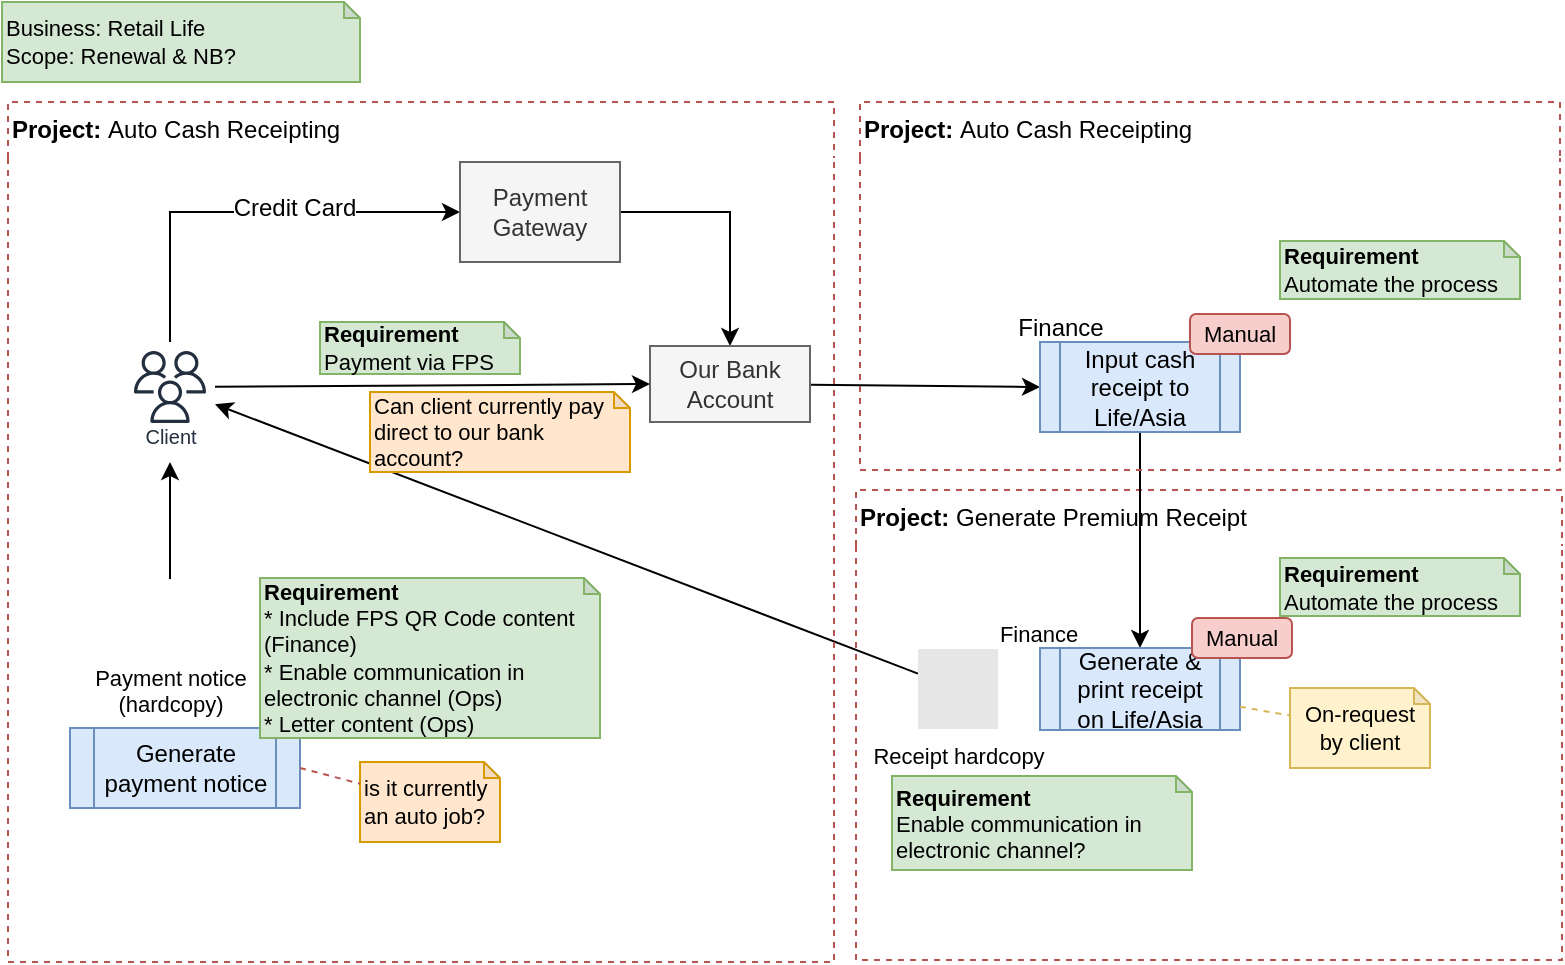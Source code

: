 <mxfile version="11.0.5" type="github"><diagram id="pedyyc6WFXLbLuZQ5f2l" name="AS-IS"><mxGraphModel dx="886" dy="498" grid="1" gridSize="10" guides="1" tooltips="1" connect="1" arrows="1" fold="1" page="1" pageScale="1" pageWidth="850" pageHeight="1100" math="0" shadow="0"><root><mxCell id="0"/><mxCell id="1" parent="0"/><mxCell id="u88M46cUX4xmCi9b5iIw-16" value="&lt;b style=&quot;font-family: &amp;#34;calibri&amp;#34; , sans-serif&quot;&gt;Project:&amp;nbsp;&lt;/b&gt;&lt;span style=&quot;font-family: &amp;#34;calibri&amp;#34; , sans-serif&quot;&gt;Generate Premium Receipt&lt;/span&gt;" style="swimlane;fontStyle=0;horizontal=1;collapsible=0;startSize=28;swimlaneLine=0;swimlaneFillColor=none;fillColor=none;rounded=0;whiteSpace=wrap;html=1;absoluteArcSize=1;arcSize=0;strokeColor=#b85450;verticalAlign=top;align=left;spacingLeft=0;dashed=1;strokeWidth=1;container=1;" parent="1" vertex="1"><mxGeometry x="488" y="254" width="353" height="235" as="geometry"/></mxCell><mxCell id="4vx-vZqn0jzDMAAnsdy2-5" style="rounded=0;orthogonalLoop=1;jettySize=auto;html=1;entryX=0;entryY=0.5;entryDx=0;entryDy=0;edgeStyle=orthogonalEdgeStyle;" parent="1" source="4vx-vZqn0jzDMAAnsdy2-2" target="4vx-vZqn0jzDMAAnsdy2-3" edge="1"><mxGeometry relative="1" as="geometry"><Array as="points"><mxPoint x="145" y="115"/></Array></mxGeometry></mxCell><mxCell id="4vx-vZqn0jzDMAAnsdy2-9" value="Credit Card" style="text;html=1;resizable=0;points=[];align=center;verticalAlign=middle;labelBackgroundColor=#ffffff;" parent="4vx-vZqn0jzDMAAnsdy2-5" vertex="1" connectable="0"><mxGeometry x="0.209" y="2" relative="1" as="geometry"><mxPoint as="offset"/></mxGeometry></mxCell><mxCell id="4vx-vZqn0jzDMAAnsdy2-2" value="Client" style="outlineConnect=0;fontColor=#232F3E;gradientColor=none;strokeColor=#232F3E;fillColor=#ffffff;dashed=0;verticalLabelPosition=bottom;verticalAlign=top;align=center;html=1;fontSize=10;fontStyle=0;aspect=fixed;shape=mxgraph.aws4.resourceIcon;resIcon=mxgraph.aws4.users;spacingTop=-10;" parent="1" vertex="1"><mxGeometry x="122.5" y="180" width="45" height="45" as="geometry"/></mxCell><mxCell id="4vx-vZqn0jzDMAAnsdy2-10" style="edgeStyle=orthogonalEdgeStyle;rounded=0;orthogonalLoop=1;jettySize=auto;html=1;entryX=0.5;entryY=0;entryDx=0;entryDy=0;exitX=1;exitY=0.5;exitDx=0;exitDy=0;" parent="1" source="4vx-vZqn0jzDMAAnsdy2-3" target="4vx-vZqn0jzDMAAnsdy2-4" edge="1"><mxGeometry relative="1" as="geometry"/></mxCell><mxCell id="4vx-vZqn0jzDMAAnsdy2-3" value="Payment Gateway" style="rounded=0;whiteSpace=wrap;html=1;fillColor=#f5f5f5;strokeColor=#666666;fontColor=#333333;" parent="1" vertex="1"><mxGeometry x="290" y="90" width="80" height="50" as="geometry"/></mxCell><mxCell id="0NnUwG3yJvEmfMVF5rVX-6" style="edgeStyle=none;rounded=0;orthogonalLoop=1;jettySize=auto;html=1;entryX=0;entryY=0.5;entryDx=0;entryDy=0;fontSize=11;" parent="1" source="4vx-vZqn0jzDMAAnsdy2-4" target="0NnUwG3yJvEmfMVF5rVX-4" edge="1"><mxGeometry relative="1" as="geometry"/></mxCell><mxCell id="4vx-vZqn0jzDMAAnsdy2-4" value="Our Bank Account" style="rounded=0;whiteSpace=wrap;html=1;fillColor=#f5f5f5;strokeColor=#666666;fontColor=#333333;" parent="1" vertex="1"><mxGeometry x="385" y="182" width="80" height="38" as="geometry"/></mxCell><mxCell id="4vx-vZqn0jzDMAAnsdy2-6" style="rounded=0;orthogonalLoop=1;jettySize=auto;html=1;entryX=0;entryY=0.5;entryDx=0;entryDy=0;" parent="1" source="4vx-vZqn0jzDMAAnsdy2-2" target="4vx-vZqn0jzDMAAnsdy2-4" edge="1"><mxGeometry relative="1" as="geometry"><mxPoint x="155" y="197.143" as="sourcePoint"/><mxPoint x="290" y="105" as="targetPoint"/></mxGeometry></mxCell><mxCell id="0NnUwG3yJvEmfMVF5rVX-1" value="Finance" style="shape=image;html=1;verticalAlign=top;verticalLabelPosition=bottom;labelBackgroundColor=#ffffff;imageAspect=0;aspect=fixed;image=https://cdn2.iconfinder.com/data/icons/business-finance-vol-1-53/30/Untitled-1-43-128.png;spacingTop=-15;" parent="1" vertex="1"><mxGeometry x="570" y="134" width="40" height="40" as="geometry"/></mxCell><mxCell id="0NnUwG3yJvEmfMVF5rVX-3" value="Finance" style="shape=image;html=1;verticalAlign=top;verticalLabelPosition=bottom;labelBackgroundColor=#ffffff;imageAspect=0;aspect=fixed;image=https://cdn2.iconfinder.com/data/icons/business-finance-vol-1-53/30/Untitled-1-43-128.png;spacingTop=-15;fontSize=11;" parent="1" vertex="1"><mxGeometry x="559" y="288" width="40" height="40" as="geometry"/></mxCell><mxCell id="0NnUwG3yJvEmfMVF5rVX-7" style="edgeStyle=none;rounded=0;orthogonalLoop=1;jettySize=auto;html=1;entryX=0.5;entryY=0;entryDx=0;entryDy=0;fontSize=11;" parent="1" source="0NnUwG3yJvEmfMVF5rVX-4" target="0NnUwG3yJvEmfMVF5rVX-5" edge="1"><mxGeometry relative="1" as="geometry"/></mxCell><mxCell id="0NnUwG3yJvEmfMVF5rVX-4" value="&lt;span style=&quot;white-space: normal&quot;&gt;Input cash receipt to Life/Asia&lt;/span&gt;" style="shape=process;whiteSpace=wrap;html=1;backgroundOutline=1;fillColor=#dae8fc;strokeColor=#6c8ebf;" parent="1" vertex="1"><mxGeometry x="580" y="180" width="100" height="45" as="geometry"/></mxCell><mxCell id="0NnUwG3yJvEmfMVF5rVX-5" value="&lt;span style=&quot;white-space: normal&quot;&gt;Generate &amp;amp; print receipt on Life/Asia&lt;br&gt;&lt;/span&gt;" style="shape=process;whiteSpace=wrap;html=1;backgroundOutline=1;fillColor=#dae8fc;strokeColor=#6c8ebf;" parent="1" vertex="1"><mxGeometry x="580" y="333" width="100" height="41" as="geometry"/></mxCell><mxCell id="0NnUwG3yJvEmfMVF5rVX-8" value="Manual" style="rounded=1;whiteSpace=wrap;html=1;fontSize=11;fillColor=#f8cecc;strokeColor=#b85450;" parent="1" vertex="1"><mxGeometry x="655" y="166" width="50" height="20" as="geometry"/></mxCell><mxCell id="0NnUwG3yJvEmfMVF5rVX-9" value="On-request by client" style="shape=note;whiteSpace=wrap;html=1;backgroundOutline=1;darkOpacity=0.05;fontSize=11;size=8;fillColor=#fff2cc;strokeColor=#d6b656;" parent="1" vertex="1"><mxGeometry x="705" y="353" width="70" height="40" as="geometry"/></mxCell><mxCell id="0NnUwG3yJvEmfMVF5rVX-10" value="" style="endArrow=none;dashed=1;html=1;fontSize=11;fillColor=#fff2cc;strokeColor=#d6b656;" parent="1" source="0NnUwG3yJvEmfMVF5rVX-5" target="0NnUwG3yJvEmfMVF5rVX-9" edge="1"><mxGeometry width="50" height="50" relative="1" as="geometry"><mxPoint x="720" y="413" as="sourcePoint"/><mxPoint x="770" y="363" as="targetPoint"/></mxGeometry></mxCell><mxCell id="0NnUwG3yJvEmfMVF5rVX-11" value="Manual" style="rounded=1;whiteSpace=wrap;html=1;fontSize=11;fillColor=#f8cecc;strokeColor=#b85450;" parent="1" vertex="1"><mxGeometry x="656" y="318" width="50" height="20" as="geometry"/></mxCell><mxCell id="0NnUwG3yJvEmfMVF5rVX-19" style="edgeStyle=none;rounded=0;orthogonalLoop=1;jettySize=auto;html=1;fontSize=11;" parent="1" source="0NnUwG3yJvEmfMVF5rVX-18" edge="1"><mxGeometry relative="1" as="geometry"><mxPoint x="145" y="240" as="targetPoint"/></mxGeometry></mxCell><mxCell id="0NnUwG3yJvEmfMVF5rVX-18" value="Payment notice&lt;br&gt;(hardcopy)&lt;br&gt;" style="shape=image;html=1;verticalAlign=top;verticalLabelPosition=bottom;labelBackgroundColor=#ffffff;imageAspect=0;aspect=fixed;image=https://cdn3.iconfinder.com/data/icons/other-icons/48/paper_document-128.png;fontSize=11;spacingTop=-15;" parent="1" vertex="1"><mxGeometry x="119.5" y="298.5" width="51" height="51" as="geometry"/></mxCell><mxCell id="0NnUwG3yJvEmfMVF5rVX-21" style="rounded=0;orthogonalLoop=1;jettySize=auto;html=1;fontSize=11;" parent="1" source="0NnUwG3yJvEmfMVF5rVX-20" target="4vx-vZqn0jzDMAAnsdy2-2" edge="1"><mxGeometry relative="1" as="geometry"/></mxCell><mxCell id="0NnUwG3yJvEmfMVF5rVX-20" value="Receipt hardcopy" style="shape=image;html=1;verticalAlign=top;verticalLabelPosition=bottom;labelBackgroundColor=#ffffff;imageAspect=0;aspect=fixed;image=https://cdn0.iconfinder.com/data/icons/network-communication-6/132/Untitled-3-22-128.png;fontSize=11;imageBackground=#E6E6E6;" parent="1" vertex="1"><mxGeometry x="519" y="333.5" width="40" height="40" as="geometry"/></mxCell><mxCell id="0NnUwG3yJvEmfMVF5rVX-22" value="&lt;span style=&quot;white-space: normal&quot;&gt;Generate payment notice&lt;br&gt;&lt;/span&gt;" style="shape=process;whiteSpace=wrap;html=1;backgroundOutline=1;fillColor=#dae8fc;strokeColor=#6c8ebf;" parent="1" vertex="1"><mxGeometry x="95" y="373" width="115" height="40" as="geometry"/></mxCell><mxCell id="3vNlYP0pUKElpDSiNJFx-2" value="is it currently an auto job?" style="shape=note;whiteSpace=wrap;html=1;backgroundOutline=1;darkOpacity=0.05;fontSize=11;size=8;fillColor=#ffe6cc;strokeColor=#d79b00;align=left;" parent="1" vertex="1"><mxGeometry x="240" y="390" width="70" height="40" as="geometry"/></mxCell><mxCell id="3vNlYP0pUKElpDSiNJFx-3" value="" style="endArrow=none;dashed=1;html=1;fontSize=11;fillColor=#f8cecc;strokeColor=#b85450;exitX=1;exitY=0.5;exitDx=0;exitDy=0;" parent="1" source="0NnUwG3yJvEmfMVF5rVX-22" target="3vNlYP0pUKElpDSiNJFx-2" edge="1"><mxGeometry width="50" height="50" relative="1" as="geometry"><mxPoint x="690" y="368.091" as="sourcePoint"/><mxPoint x="715" y="372.636" as="targetPoint"/></mxGeometry></mxCell><mxCell id="3vNlYP0pUKElpDSiNJFx-5" value="Can client currently pay direct to our bank account?" style="shape=note;whiteSpace=wrap;html=1;backgroundOutline=1;darkOpacity=0.05;fontSize=11;size=8;fillColor=#ffe6cc;strokeColor=#d79b00;align=left;" parent="1" vertex="1"><mxGeometry x="245" y="205" width="130" height="40" as="geometry"/></mxCell><mxCell id="QQE1osD2X8gH5vFcoWMW-1" value="Business: Retail Life&lt;br&gt;Scope: Renewal &amp;amp; NB?" style="shape=note;whiteSpace=wrap;html=1;backgroundOutline=1;darkOpacity=0.05;fontSize=11;size=8;fillColor=#d5e8d4;strokeColor=#82b366;align=left;" parent="1" vertex="1"><mxGeometry x="61" y="10" width="179" height="40" as="geometry"/></mxCell><mxCell id="u88M46cUX4xmCi9b5iIw-1" value="&lt;b&gt;Requirement&lt;/b&gt;&lt;br&gt;* Include FPS QR Code content (Finance)&lt;br&gt;* Enable communication in electronic channel (Ops)&lt;br&gt;* Letter content (Ops)&lt;br&gt;" style="shape=note;whiteSpace=wrap;html=1;backgroundOutline=1;darkOpacity=0.05;fontSize=11;size=8;fillColor=#d5e8d4;strokeColor=#82b366;align=left;" parent="1" vertex="1"><mxGeometry x="190" y="298" width="170" height="80" as="geometry"/></mxCell><mxCell id="u88M46cUX4xmCi9b5iIw-2" value="&lt;b&gt;Requirement&lt;/b&gt;&lt;br&gt;Payment via FPS" style="shape=note;whiteSpace=wrap;html=1;backgroundOutline=1;darkOpacity=0.05;fontSize=11;size=8;fillColor=#d5e8d4;strokeColor=#82b366;align=left;" parent="1" vertex="1"><mxGeometry x="220" y="170" width="100" height="26" as="geometry"/></mxCell><mxCell id="u88M46cUX4xmCi9b5iIw-6" value="&lt;b&gt;Requirement&lt;/b&gt;&lt;br&gt;Automate the process&lt;br&gt;" style="shape=note;whiteSpace=wrap;html=1;backgroundOutline=1;darkOpacity=0.05;fontSize=11;size=8;fillColor=#d5e8d4;strokeColor=#82b366;align=left;" parent="1" vertex="1"><mxGeometry x="700" y="129.5" width="120" height="29" as="geometry"/></mxCell><mxCell id="u88M46cUX4xmCi9b5iIw-7" value="&lt;b&gt;Requirement&lt;/b&gt;&lt;br&gt;Automate the process&lt;br&gt;" style="shape=note;whiteSpace=wrap;html=1;backgroundOutline=1;darkOpacity=0.05;fontSize=11;size=8;fillColor=#d5e8d4;strokeColor=#82b366;align=left;" parent="1" vertex="1"><mxGeometry x="700" y="288" width="120" height="29" as="geometry"/></mxCell><mxCell id="u88M46cUX4xmCi9b5iIw-8" value="&lt;b&gt;Requirement&lt;/b&gt;&lt;br&gt;Enable communication in electronic channel?&lt;br&gt;" style="shape=note;whiteSpace=wrap;html=1;backgroundOutline=1;darkOpacity=0.05;fontSize=11;size=8;fillColor=#d5e8d4;strokeColor=#82b366;align=left;" parent="1" vertex="1"><mxGeometry x="506" y="397" width="150" height="47" as="geometry"/></mxCell><mxCell id="u88M46cUX4xmCi9b5iIw-15" value="&lt;b style=&quot;font-family: &amp;#34;calibri&amp;#34; , sans-serif&quot;&gt;Project:&amp;nbsp;&lt;/b&gt;&lt;span style=&quot;font-family: &amp;#34;calibri&amp;#34; , sans-serif&quot;&gt;Auto Cash Receipting&lt;/span&gt;" style="swimlane;fontStyle=0;horizontal=1;collapsible=0;startSize=28;swimlaneLine=0;swimlaneFillColor=none;fillColor=none;rounded=0;whiteSpace=wrap;html=1;absoluteArcSize=1;arcSize=0;strokeColor=#b85450;verticalAlign=top;align=left;spacingLeft=0;dashed=1;strokeWidth=1;container=1;" parent="1" vertex="1"><mxGeometry x="490" y="60" width="350" height="184" as="geometry"/></mxCell><mxCell id="u88M46cUX4xmCi9b5iIw-17" value="&lt;b style=&quot;font-family: &amp;#34;calibri&amp;#34; , sans-serif&quot;&gt;Project:&amp;nbsp;&lt;/b&gt;&lt;span style=&quot;font-family: &amp;#34;calibri&amp;#34; , sans-serif&quot;&gt;Auto Cash Receipting&lt;/span&gt;" style="swimlane;fontStyle=0;horizontal=1;collapsible=0;startSize=28;swimlaneLine=0;swimlaneFillColor=none;fillColor=none;rounded=0;whiteSpace=wrap;html=1;absoluteArcSize=1;arcSize=0;strokeColor=#b85450;verticalAlign=top;align=left;spacingLeft=0;dashed=1;strokeWidth=1;container=1;" parent="1" vertex="1"><mxGeometry x="64" y="60" width="413" height="430" as="geometry"/></mxCell></root></mxGraphModel></diagram><diagram name="Copy of AS-IS" id="ytxXswGndpbGlaYwTsK7"><mxGraphModel dx="1707" dy="453" grid="1" gridSize="10" guides="1" tooltips="1" connect="1" arrows="1" fold="1" page="1" pageScale="1" pageWidth="850" pageHeight="1100" math="0" shadow="0"><root><mxCell id="FWHNLOtjxSmxgBCxeAmI-0"/><mxCell id="FWHNLOtjxSmxgBCxeAmI-1" parent="FWHNLOtjxSmxgBCxeAmI-0"/><mxCell id="FWHNLOtjxSmxgBCxeAmI-2" style="rounded=0;orthogonalLoop=1;jettySize=auto;html=1;entryX=0;entryY=0.5;entryDx=0;entryDy=0;edgeStyle=orthogonalEdgeStyle;" edge="1" parent="FWHNLOtjxSmxgBCxeAmI-1" source="FWHNLOtjxSmxgBCxeAmI-4" target="FWHNLOtjxSmxgBCxeAmI-6"><mxGeometry relative="1" as="geometry"><Array as="points"><mxPoint x="145" y="95"/></Array></mxGeometry></mxCell><mxCell id="FWHNLOtjxSmxgBCxeAmI-3" value="Credit Card" style="text;html=1;resizable=0;points=[];align=center;verticalAlign=middle;labelBackgroundColor=#ffffff;" vertex="1" connectable="0" parent="FWHNLOtjxSmxgBCxeAmI-2"><mxGeometry x="0.209" y="2" relative="1" as="geometry"><mxPoint as="offset"/></mxGeometry></mxCell><mxCell id="FWHNLOtjxSmxgBCxeAmI-4" value="Client" style="outlineConnect=0;fontColor=#232F3E;gradientColor=none;strokeColor=#232F3E;fillColor=#ffffff;dashed=0;verticalLabelPosition=bottom;verticalAlign=top;align=center;html=1;fontSize=10;fontStyle=0;aspect=fixed;shape=mxgraph.aws4.resourceIcon;resIcon=mxgraph.aws4.users;spacingTop=-10;" vertex="1" parent="FWHNLOtjxSmxgBCxeAmI-1"><mxGeometry x="122.5" y="180" width="45" height="45" as="geometry"/></mxCell><mxCell id="FWHNLOtjxSmxgBCxeAmI-5" style="edgeStyle=orthogonalEdgeStyle;rounded=0;orthogonalLoop=1;jettySize=auto;html=1;entryX=0.5;entryY=0;entryDx=0;entryDy=0;exitX=1;exitY=0.5;exitDx=0;exitDy=0;" edge="1" parent="FWHNLOtjxSmxgBCxeAmI-1" source="FWHNLOtjxSmxgBCxeAmI-6" target="FWHNLOtjxSmxgBCxeAmI-8"><mxGeometry relative="1" as="geometry"/></mxCell><mxCell id="FWHNLOtjxSmxgBCxeAmI-6" value="Payment Gateway" style="rounded=0;whiteSpace=wrap;html=1;fillColor=#f5f5f5;strokeColor=#666666;fontColor=#333333;" vertex="1" parent="FWHNLOtjxSmxgBCxeAmI-1"><mxGeometry x="290" y="70" width="80" height="50" as="geometry"/></mxCell><mxCell id="FWHNLOtjxSmxgBCxeAmI-7" style="edgeStyle=none;rounded=0;orthogonalLoop=1;jettySize=auto;html=1;entryX=0;entryY=0.5;entryDx=0;entryDy=0;fontSize=11;" edge="1" parent="FWHNLOtjxSmxgBCxeAmI-1" source="FWHNLOtjxSmxgBCxeAmI-8" target="FWHNLOtjxSmxgBCxeAmI-13"><mxGeometry relative="1" as="geometry"/></mxCell><mxCell id="FWHNLOtjxSmxgBCxeAmI-8" value="Our Bank Account" style="rounded=0;whiteSpace=wrap;html=1;fillColor=#f5f5f5;strokeColor=#666666;fontColor=#333333;" vertex="1" parent="FWHNLOtjxSmxgBCxeAmI-1"><mxGeometry x="440" y="180" width="80" height="38" as="geometry"/></mxCell><mxCell id="FWHNLOtjxSmxgBCxeAmI-9" style="rounded=0;orthogonalLoop=1;jettySize=auto;html=1;entryX=0;entryY=0.5;entryDx=0;entryDy=0;" edge="1" parent="FWHNLOtjxSmxgBCxeAmI-1" source="FWHNLOtjxSmxgBCxeAmI-4" target="FWHNLOtjxSmxgBCxeAmI-8"><mxGeometry relative="1" as="geometry"><mxPoint x="155" y="197.143" as="sourcePoint"/><mxPoint x="290" y="105" as="targetPoint"/></mxGeometry></mxCell><mxCell id="FWHNLOtjxSmxgBCxeAmI-10" value="Finance" style="shape=image;html=1;verticalAlign=top;verticalLabelPosition=bottom;labelBackgroundColor=#ffffff;imageAspect=0;aspect=fixed;image=https://cdn2.iconfinder.com/data/icons/business-finance-vol-1-53/30/Untitled-1-43-128.png;spacingTop=-15;" vertex="1" parent="FWHNLOtjxSmxgBCxeAmI-1"><mxGeometry x="570" y="130" width="40" height="40" as="geometry"/></mxCell><mxCell id="FWHNLOtjxSmxgBCxeAmI-11" value="Finance" style="shape=image;html=1;verticalAlign=top;verticalLabelPosition=bottom;labelBackgroundColor=#ffffff;imageAspect=0;aspect=fixed;image=https://cdn2.iconfinder.com/data/icons/business-finance-vol-1-53/30/Untitled-1-43-128.png;spacingTop=-15;fontSize=11;" vertex="1" parent="FWHNLOtjxSmxgBCxeAmI-1"><mxGeometry x="559" y="284" width="40" height="40" as="geometry"/></mxCell><mxCell id="FWHNLOtjxSmxgBCxeAmI-12" style="edgeStyle=none;rounded=0;orthogonalLoop=1;jettySize=auto;html=1;entryX=0.5;entryY=0;entryDx=0;entryDy=0;fontSize=11;" edge="1" parent="FWHNLOtjxSmxgBCxeAmI-1" source="FWHNLOtjxSmxgBCxeAmI-13" target="FWHNLOtjxSmxgBCxeAmI-14"><mxGeometry relative="1" as="geometry"/></mxCell><mxCell id="FWHNLOtjxSmxgBCxeAmI-13" value="&lt;span style=&quot;white-space: normal&quot;&gt;Input cash receipt to Life/Asia&lt;/span&gt;" style="shape=process;whiteSpace=wrap;html=1;backgroundOutline=1;fillColor=#dae8fc;strokeColor=#6c8ebf;" vertex="1" parent="FWHNLOtjxSmxgBCxeAmI-1"><mxGeometry x="580" y="176" width="100" height="45" as="geometry"/></mxCell><mxCell id="FWHNLOtjxSmxgBCxeAmI-14" value="&lt;span style=&quot;white-space: normal&quot;&gt;Generate &amp;amp; print receipt on Life/Asia&lt;br&gt;&lt;/span&gt;" style="shape=process;whiteSpace=wrap;html=1;backgroundOutline=1;fillColor=#dae8fc;strokeColor=#6c8ebf;" vertex="1" parent="FWHNLOtjxSmxgBCxeAmI-1"><mxGeometry x="580" y="329" width="100" height="41" as="geometry"/></mxCell><mxCell id="FWHNLOtjxSmxgBCxeAmI-19" style="edgeStyle=none;rounded=0;orthogonalLoop=1;jettySize=auto;html=1;fontSize=11;" edge="1" parent="FWHNLOtjxSmxgBCxeAmI-1" source="FWHNLOtjxSmxgBCxeAmI-20" target="FWHNLOtjxSmxgBCxeAmI-4"><mxGeometry relative="1" as="geometry"><mxPoint x="145" y="240" as="targetPoint"/></mxGeometry></mxCell><mxCell id="FWHNLOtjxSmxgBCxeAmI-20" value="Payment notice&lt;br&gt;(hardcopy)&lt;br&gt;" style="shape=image;html=1;verticalAlign=top;verticalLabelPosition=bottom;labelBackgroundColor=#ffffff;imageAspect=0;aspect=fixed;image=https://cdn3.iconfinder.com/data/icons/other-icons/48/paper_document-128.png;fontSize=11;spacingTop=-15;" vertex="1" parent="FWHNLOtjxSmxgBCxeAmI-1"><mxGeometry x="180" y="300" width="51" height="51" as="geometry"/></mxCell><mxCell id="FWHNLOtjxSmxgBCxeAmI-21" style="rounded=0;orthogonalLoop=1;jettySize=auto;html=1;fontSize=11;" edge="1" parent="FWHNLOtjxSmxgBCxeAmI-1" source="FWHNLOtjxSmxgBCxeAmI-22" target="FWHNLOtjxSmxgBCxeAmI-4"><mxGeometry relative="1" as="geometry"/></mxCell><mxCell id="FWHNLOtjxSmxgBCxeAmI-22" value="Receipt hardcopy" style="shape=image;html=1;verticalAlign=top;verticalLabelPosition=bottom;labelBackgroundColor=#ffffff;imageAspect=0;aspect=fixed;image=https://cdn0.iconfinder.com/data/icons/network-communication-6/132/Untitled-3-22-128.png;fontSize=11;imageBackground=#E6E6E6;" vertex="1" parent="FWHNLOtjxSmxgBCxeAmI-1"><mxGeometry x="519" y="329.5" width="40" height="40" as="geometry"/></mxCell><mxCell id="FWHNLOtjxSmxgBCxeAmI-23" value="&lt;span style=&quot;white-space: normal&quot;&gt;Generate payment notice&lt;br&gt;&lt;/span&gt;" style="shape=process;whiteSpace=wrap;html=1;backgroundOutline=1;fillColor=#dae8fc;strokeColor=#6c8ebf;" vertex="1" parent="FWHNLOtjxSmxgBCxeAmI-1"><mxGeometry x="95" y="373" width="115" height="40" as="geometry"/></mxCell><mxCell id="FWHNLOtjxSmxgBCxeAmI-26" value="FPS" style="shape=note;whiteSpace=wrap;html=1;backgroundOutline=1;darkOpacity=0.05;fontSize=11;size=8;fillColor=#f8cecc;strokeColor=#b85450;" vertex="1" parent="FWHNLOtjxSmxgBCxeAmI-1"><mxGeometry x="300" y="165" width="70" height="30" as="geometry"/></mxCell><mxCell id="2WAoU-_RLVRsaBYyFTZ3-0" value="Auto" style="rounded=1;whiteSpace=wrap;html=1;fontSize=11;fillColor=#d5e8d4;strokeColor=#82b366;" vertex="1" parent="FWHNLOtjxSmxgBCxeAmI-1"><mxGeometry x="669" y="314" width="50" height="20" as="geometry"/></mxCell><mxCell id="2WAoU-_RLVRsaBYyFTZ3-3" value="Auto" style="rounded=1;whiteSpace=wrap;html=1;fontSize=11;fillColor=#d5e8d4;strokeColor=#82b366;" vertex="1" parent="FWHNLOtjxSmxgBCxeAmI-1"><mxGeometry x="660" y="166" width="50" height="20" as="geometry"/></mxCell><mxCell id="2WAoU-_RLVRsaBYyFTZ3-4" value="Include FPS QR Code" style="shape=note;whiteSpace=wrap;html=1;backgroundOutline=1;darkOpacity=0.05;fontSize=11;size=8;fillColor=#f8cecc;strokeColor=#b85450;" vertex="1" parent="FWHNLOtjxSmxgBCxeAmI-1"><mxGeometry x="260" y="311" width="70" height="40" as="geometry"/></mxCell><mxCell id="2WAoU-_RLVRsaBYyFTZ3-5" value="" style="endArrow=none;dashed=1;html=1;fontSize=11;fillColor=#f8cecc;strokeColor=#b85450;exitX=1;exitY=0.5;exitDx=0;exitDy=0;" edge="1" parent="FWHNLOtjxSmxgBCxeAmI-1" target="2WAoU-_RLVRsaBYyFTZ3-4" source="FWHNLOtjxSmxgBCxeAmI-20"><mxGeometry width="50" height="50" relative="1" as="geometry"><mxPoint x="240" y="319.5" as="sourcePoint"/><mxPoint x="745" y="299.136" as="targetPoint"/></mxGeometry></mxCell><mxCell id="2WAoU-_RLVRsaBYyFTZ3-6" value="MyGenerali" style="rounded=0;whiteSpace=wrap;html=1;fillColor=#f5f5f5;strokeColor=#666666;fontColor=#333333;" vertex="1" parent="FWHNLOtjxSmxgBCxeAmI-1"><mxGeometry x="-10" y="364" width="80" height="50" as="geometry"/></mxCell><mxCell id="0m1LrDXTTVMhcxmCpxNF-0" value="Scope: Retail Life" style="shape=note;whiteSpace=wrap;html=1;backgroundOutline=1;darkOpacity=0.05;fontSize=11;size=8;fillColor=#f5f5f5;strokeColor=#666666;fontColor=#333333;" vertex="1" parent="FWHNLOtjxSmxgBCxeAmI-1"><mxGeometry x="17" y="10" width="121" height="40" as="geometry"/></mxCell><mxCell id="0m1LrDXTTVMhcxmCpxNF-2" value="" style="shape=image;html=1;verticalAlign=top;verticalLabelPosition=bottom;labelBackgroundColor=#ffffff;imageAspect=0;aspect=fixed;image=https://cdn1.iconfinder.com/data/icons/windows8_icons_iconpharm/26/qr_code.png;fontSize=11;" vertex="1" parent="FWHNLOtjxSmxgBCxeAmI-1"><mxGeometry x="218" y="291" width="26" height="26" as="geometry"/></mxCell><mxCell id="0m1LrDXTTVMhcxmCpxNF-3" value="" style="shape=image;html=1;verticalAlign=top;verticalLabelPosition=bottom;labelBackgroundColor=#ffffff;imageAspect=0;aspect=fixed;image=https://cdn1.iconfinder.com/data/icons/windows8_icons_iconpharm/26/qr_code.png;fontSize=11;" vertex="1" parent="FWHNLOtjxSmxgBCxeAmI-1"><mxGeometry x="4" y="327" width="26" height="26" as="geometry"/></mxCell><mxCell id="0m1LrDXTTVMhcxmCpxNF-4" style="rounded=0;orthogonalLoop=1;jettySize=auto;html=1;fontSize=11;entryX=0.75;entryY=0;entryDx=0;entryDy=0;edgeStyle=orthogonalEdgeStyle;" edge="1" parent="FWHNLOtjxSmxgBCxeAmI-1" source="FWHNLOtjxSmxgBCxeAmI-4" target="2WAoU-_RLVRsaBYyFTZ3-6"><mxGeometry relative="1" as="geometry"><mxPoint x="529" y="352.038" as="sourcePoint"/><mxPoint x="177.5" y="220.895" as="targetPoint"/></mxGeometry></mxCell><mxCell id="0m1LrDXTTVMhcxmCpxNF-5" value="Get FPS QR Code" style="text;html=1;resizable=0;points=[];align=center;verticalAlign=middle;labelBackgroundColor=#ffffff;fontSize=11;" vertex="1" connectable="0" parent="0m1LrDXTTVMhcxmCpxNF-4"><mxGeometry x="0.133" relative="1" as="geometry"><mxPoint as="offset"/></mxGeometry></mxCell><mxCell id="0m1LrDXTTVMhcxmCpxNF-6" value="&lt;font style=&quot;font-size: 11px&quot;&gt;Email notice&lt;/font&gt;" style="outlineConnect=0;fontColor=#232F3E;gradientColor=none;fillColor=#3334B9;strokeColor=none;dashed=0;verticalLabelPosition=bottom;verticalAlign=top;align=center;html=1;fontSize=12;fontStyle=0;aspect=fixed;pointerEvents=1;shape=mxgraph.aws4.email;spacingTop=-5;" vertex="1" parent="FWHNLOtjxSmxgBCxeAmI-1"><mxGeometry x="110" y="312.5" width="35" height="31" as="geometry"/></mxCell><mxCell id="0m1LrDXTTVMhcxmCpxNF-7" style="edgeStyle=none;rounded=0;orthogonalLoop=1;jettySize=auto;html=1;fontSize=11;" edge="1" parent="FWHNLOtjxSmxgBCxeAmI-1" source="0m1LrDXTTVMhcxmCpxNF-6" target="FWHNLOtjxSmxgBCxeAmI-4"><mxGeometry relative="1" as="geometry"><mxPoint x="202.957" y="310" as="sourcePoint"/><mxPoint x="166.067" y="235" as="targetPoint"/></mxGeometry></mxCell><mxCell id="0m1LrDXTTVMhcxmCpxNF-8" value="" style="shape=image;html=1;verticalAlign=top;verticalLabelPosition=bottom;labelBackgroundColor=#ffffff;imageAspect=0;aspect=fixed;image=https://cdn1.iconfinder.com/data/icons/windows8_icons_iconpharm/26/qr_code.png;fontSize=11;" vertex="1" parent="FWHNLOtjxSmxgBCxeAmI-1"><mxGeometry x="141.5" y="299.5" width="26" height="26" as="geometry"/></mxCell></root></mxGraphModel></diagram></mxfile>